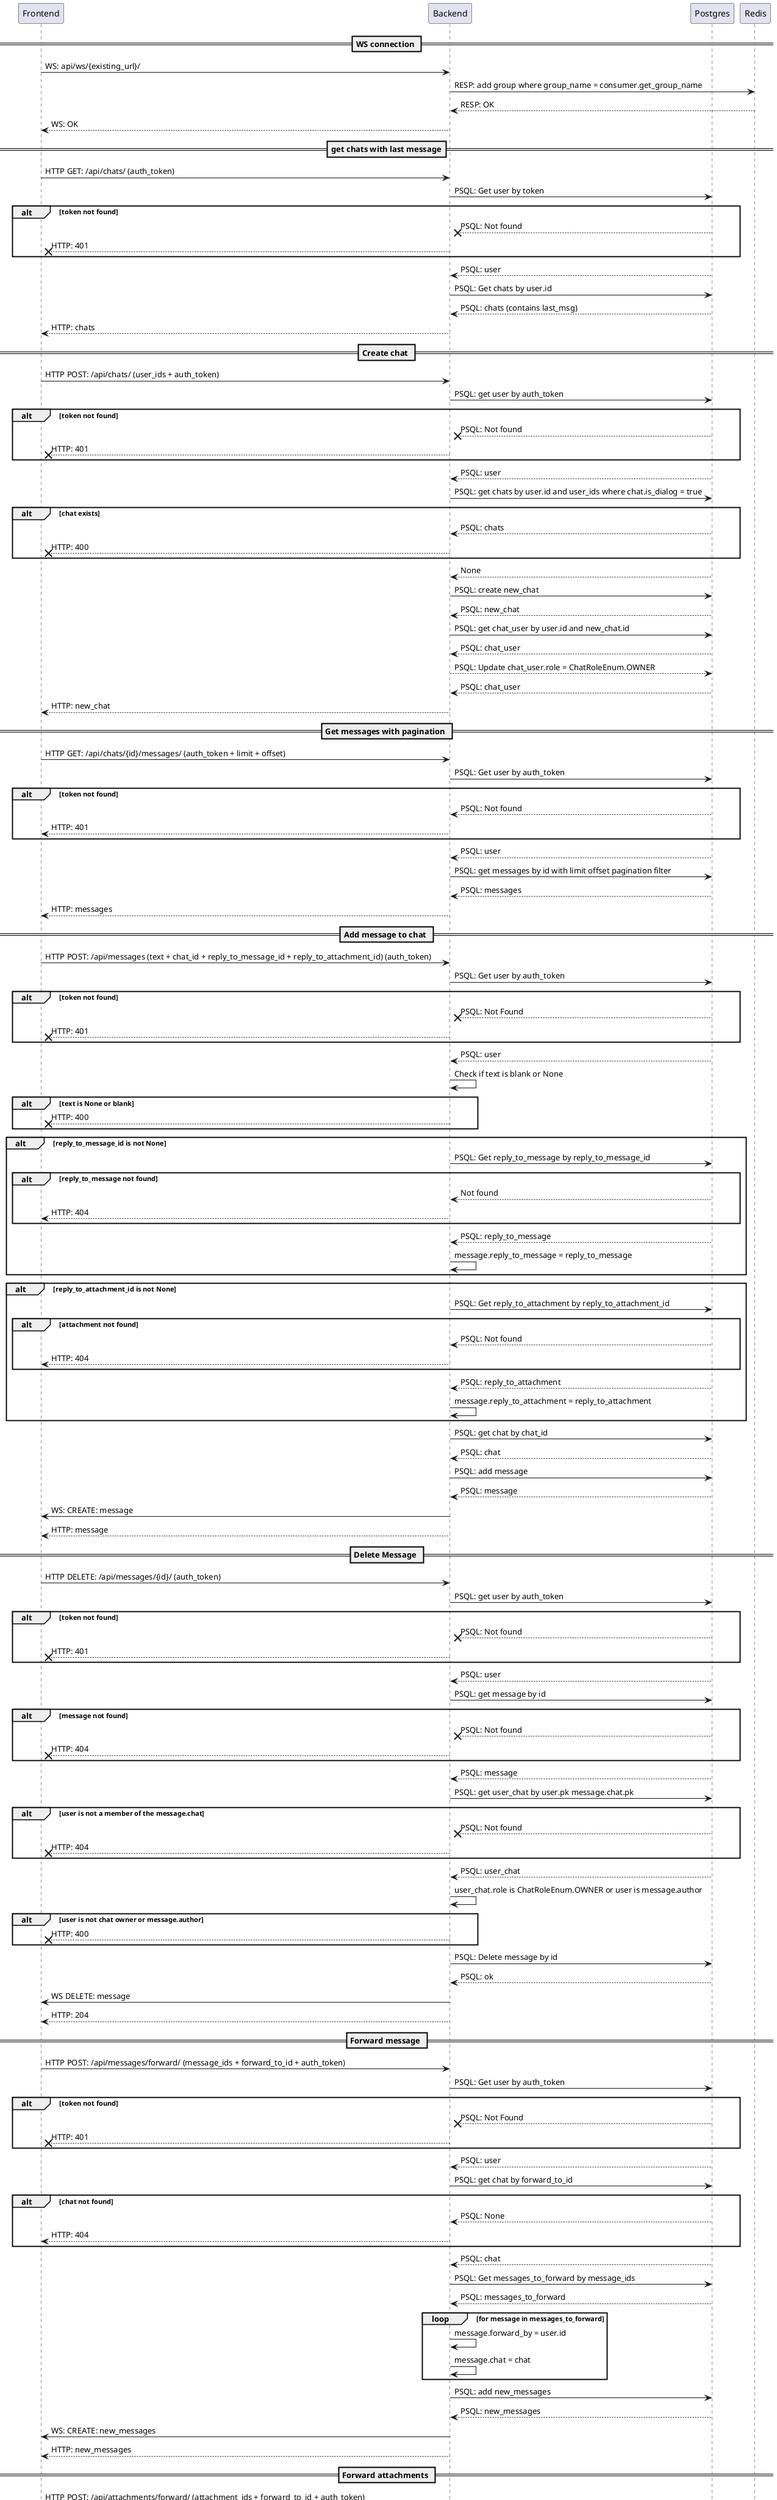 @startuml
participant Frontend
participant Backend
participant Postgres
participant Redis


== WS connection ==
Frontend -> Backend: WS: api/ws/{existing_url}/
Backend -> Redis: RESP: add group where group_name = consumer.get_group_name
Redis --> Backend: RESP: OK
Backend --> Frontend: WS: OK

== get chats with last message==
Frontend -> Backend: HTTP GET: /api/chats/ (auth_token)
Backend -> Postgres: PSQL: Get user by token

alt token not found
Postgres --x Backend: PSQL: Not found
Backend --x Frontend: HTTP: 401
end alt

Postgres --> Backend: PSQL: user
Backend -> Postgres: PSQL: Get chats by user.id
Postgres --> Backend: PSQL: chats (contains last_msg)
Backend --> Frontend: HTTP: chats


== Create chat ==
Frontend -> Backend: HTTP POST: /api/chats/ (user_ids + auth_token)
Backend -> Postgres: PSQL: get user by auth_token

alt token not found
Postgres --x Backend: PSQL: Not found
Backend --x Frontend: HTTP: 401
end alt

Postgres --> Backend: PSQL: user
Backend -> Postgres: PSQL: get chats by user.id and user_ids where chat.is_dialog = true

alt chat exists
Postgres --> Backend: PSQL: chats
Backend --x Frontend: HTTP: 400
end alt

Postgres --> Backend: None
Backend -> Postgres: PSQL: create new_chat
Postgres --> Backend: PSQL: new_chat
Backend -> Postgres: PSQL: get chat_user by user.id and new_chat.id
Postgres --> Backend: PSQL: chat_user
Backend --> Postgres: PSQL: Update chat_user.role = ChatRoleEnum.OWNER
Postgres --> Backend: PSQL: chat_user
Backend --> Frontend: HTTP: new_chat


== Get messages with pagination ==
Frontend -> Backend: HTTP GET: /api/chats/{id}/messages/ (auth_token + limit + offset)
Backend -> Postgres: PSQL: Get user by auth_token

alt token not found
Postgres --> Backend: PSQL: Not found
Backend --> Frontend: HTTP: 401
end alt

Postgres --> Backend: PSQL: user
Backend -> Postgres: PSQL: get messages by id with limit offset pagination filter
Postgres --> Backend: PSQL: messages
Backend --> Frontend: HTTP: messages


== Add message to chat ==
Frontend -> Backend: HTTP POST: /api/messages (text + chat_id + reply_to_message_id + reply_to_attachment_id) (auth_token)
Backend -> Postgres: PSQL: Get user by auth_token

alt token not found
Postgres --x Backend: PSQL: Not Found
Backend --x Frontend: HTTP: 401
end alt

Postgres --> Backend: PSQL: user
Backend -> Backend: Check if text is blank or None

alt text is None or blank
Backend --x Frontend: HTTP: 400
end alt

alt reply_to_message_id is not None
Backend -> Postgres: PSQL: Get reply_to_message by reply_to_message_id

alt reply_to_message not found
Postgres --> Backend: Not found
Backend --> Frontend: HTTP: 404
end alt

Postgres --> Backend: PSQL: reply_to_message
Backend -> Backend: message.reply_to_message = reply_to_message
end alt

alt reply_to_attachment_id is not None
Backend -> Postgres: PSQL: Get reply_to_attachment by reply_to_attachment_id

alt attachment not found
Postgres --> Backend: PSQL: Not found
Backend --> Frontend: HTTP: 404
end alt

Postgres --> Backend: PSQL: reply_to_attachment
Backend -> Backend: message.reply_to_attachment = reply_to_attachment
end alt

Backend -> Postgres: PSQL: get chat by chat_id
Postgres --> Backend: PSQL: chat
Backend -> Postgres: PSQL: add message
Postgres --> Backend: PSQL: message
Backend -> Frontend: WS: CREATE: message
Backend --> Frontend: HTTP: message


== Delete Message ==
Frontend -> Backend: HTTP DELETE: /api/messages/{id}/ (auth_token)
Backend -> Postgres: PSQL: get user by auth_token

alt token not found
Postgres --x Backend: PSQL: Not found
Backend --x Frontend: HTTP: 401
end alt

Postgres --> Backend: PSQL: user

Backend -> Postgres: PSQL: get message by id

alt message not found
Postgres --x Backend: PSQL: Not found
Backend --x Frontend: HTTP: 404
end alt

Postgres --> Backend: PSQL: message
Backend -> Postgres: PSQL: get user_chat by user.pk message.chat.pk

alt user is not a member of the message.chat
Postgres --x Backend: PSQL: Not found
Backend --x Frontend: HTTP: 404
end alt

Postgres --> Backend: PSQL: user_chat
Backend -> Backend: user_chat.role is ChatRoleEnum.OWNER or user is message.author

alt user is not chat owner or message.author
Backend --x Frontend: HTTP: 400
end alt

Backend -> Postgres: PSQL: Delete message by id
Postgres --> Backend: PSQL: ok
Backend -> Frontend: WS DELETE: message
Backend --> Frontend: HTTP: 204


== Forward message ==
Frontend -> Backend: HTTP POST: /api/messages/forward/ (message_ids + forward_to_id + auth_token)
Backend -> Postgres: PSQL: Get user by auth_token

alt token not found
Postgres --x Backend: PSQL: Not Found
Backend --x Frontend: HTTP: 401
end alt

Postgres --> Backend: PSQL: user

Backend -> Postgres: PSQL: get chat by forward_to_id

alt chat not found
Postgres --> Backend: PSQL: None
Backend --> Frontend: HTTP: 404
end alt

Postgres --> Backend: PSQL: chat

Backend -> Postgres: PSQL: Get messages_to_forward by message_ids
Postgres --> Backend: PSQL: messages_to_forward

loop for message in messages_to_forward
Backend -> Backend: message.forward_by = user.id
Backend -> Backend: message.chat = chat
end loop

Backend -> Postgres: PSQL: add new_messages
Postgres --> Backend: PSQL: new_messages
Backend -> Frontend: WS: CREATE: new_messages
Backend --> Frontend: HTTP: new_messages

== Forward attachments ==
Frontend -> Backend: HTTP POST: /api/attachments/forward/ (attachment_ids + forward_to_id + auth_token)
Backend -> Postgres: PSQL: Get user by auth_token

alt token not found
Postgres --x Backend: PSQL: Not Found
Backend --x Frontend: HTTP: 401
end alt

Postgres --> Backend: PSQL: user

Backend -> Postgres: PSQL: get chat by forward_to_id

alt chat not found
Postgres --> Backend: PSQL: None
Backend --> Frontend: HTTP: 404
end alt

Postgres --> Backend: PSQL: chat

Backend -> Postgres: PSQL: Get attachments_to_forward by attachment_ids
Postgres --> Backend: PSQL: attachments_to_forward

loop for attachment in attachments_to_forward
Backend -> Backend: attachment.forward_by = user.id
Backend -> Backend: attachment.chat = chat
end loop

Backend -> Postgres: PSQL: add new_attachments
Postgres --> Backend: PSQL: new_attachments
Backend -> Frontend: WS: CREATE: new_attachments
Backend --> Frontend: HTTP: new_attachments

== Registration ==
Frontend -> Backend: HTTP POST: /api/auth/sign_up/ (email+password)
Backend -> Postgres: PSQL: Get user by email

alt User with similar email exists
Postgres --x Backend: PSQL: User
Backend --x Frontend: HTTP: 400
end alt

Postgres --> Backend: PSQL: None
Backend -> Postgres: PSQL: add new_user
Postgres --> Backend: PSQL: new_user
Backend --> Frontend: HTTP: new_user


== login ==
Frontend -> Backend: HTTP POST: /api/auth/login/ (email+password)
Backend -> Postgres: PSQL: Get user by email

alt user not found
Postgres --x Backend: PSQL: Not found
Backend --x Frontend: HTTP: 404
end alt

Postgres --> Backend: PSQL: user_data
Backend -> Backend: Compare password  with user_data.password

alt data is not similar
Backend --x Frontend: HTTP: 400
end alt

Backend --> Frontend: HTTP: Token


== Get users with pagination ==
Frontend -> Backend: HTTP GET: /api/users/ (limit + offset + email + auth_token)
Backend -> Postgres: PSQL: Get user by auth_token

alt token not found
Postgres --x Backend: PSQL: Not Found
Backend --x Frontend: HTTP: 401
end alt

Postgres --> Backend: PSQL: user
Backend -> Postgres: PSQL: Get users with limit + offset + email filter
Postgres --> Backend: PSQL:users
Backend --> Frontend: users

== Upload profile picture ==
Frontend -> Backend: HTTP POST: /api/users/{id}/profile_picture (profile_picture + auth_token)
Backend -> Postgres: PSQL: Get user by auth_token

alt token not found
Postgres --x Backend: PSQL: Not Found
Backend --x Frontend: HTTP: 401
end alt

Postgres --> Backend: PSQL: user

Backend -> Backend: save profile_picture to media storage
Backend -> Postgres: PSQL: Update user.profile_picture = profile_picture
Postgres --> Backend: PSQL OK
Backend --> Frontend: HTTP: user


== add attachment ==
Frontend -> Backend: HTTP POST: /api/attachments (auth_token + file + chat_id + reply_to_message_id + reply_to_attachment_id)
Backend -> Postgres: PSQL: Get user by auth_token

alt token not found
Postgres --x Backend: PSQL: Not Found
Backend --x Frontend: HTTP: 401
end alt

Postgres --> Backend: PSQL: user
Backend -> Postgres: PSQL: Get chat by attachment.chat.id

alt chat not found
Postgres --x Backend: PSQL: Not Found
Backend --x Frontend: HTTP: 404
end alt

Postgres --> Backend: PSQL: chat

alt reply_to_message is not None
Backend -> Postgres: PSQL: Get reply_to_message by reply_to_message_id

alt reply_to_message not found
Postgres --> Backend: PSQL: Not found
Backend --> Frontend: HTTP: 404
end alt

Postgres --> Backend: PSQL: reply_to_message
Backend -> Backend: attachment.reply_to_message = reply_to_message
end alt

alt reply_to_attachment is not None
Backend -> Postgres: PSQL: Get reply_to_attachment by reply_to_attachment_id

alt attachment not found
Postgres --> Backend: PSQL: Not found
Backend --> Frontend: HTTP: 404
end alt

Postgres --> Backend: PSQL: reply_to_attachment
Backend -> Backend: attachment.reply_to_attachment = reply_to_attachment
end alt

Backend -> Backend: attachment.author = user
Backend -> Backend: save attachment.file to media storage
Backend -> Postgres: PSQL: add attachment
Postgres --> Backend: PSQL: attachment

Backend -> Frontend: WS: CREATE: attachment
Backend --> Frontend: HTTP: attachment

== Delete attachment ==
Frontend -> Backend: HTTP DELETE: /api/attachments/{id}
Backend -> Postgres: PSQL: Get user by auth_token

alt token not found
Postgres --x Backend: PSQL: Not Found
Backend --x Frontend: HTTP: 401
end alt

Postgres --> Backend: PSQL: user
Backend -> Postgres: PSQL: Get attachment by id

alt attachment not found
Postgres --x Backend: PSQL: Not Found
Backend --x Frontend: HTTP: 404
end alt

Postgres --> Backend: PSQL: attachment
Backend -> Postgres: PSQL: Get chat by attachment.chat.id
Postgres --> Backend: PSQL: chat
Backend -> Backend: chat.users contains user

alt user isn't member of the chat
Backend --x Frontend: HTTP: 400
end alt

Backend -> Postgres: PSQL: Delete attachment
Postgres --> Backend: PSQL: OK
Backend -> Frontend: WS: DELETE: attachment
Backend --> Frontend: HTTP: 204

== Get attachments with pagination ==
Frontend -> Backend: HTTP GET: /api/chats/{id}/attachments (limit + offset + auth_token)
Backend -> Postgres: PSQL: Get user by auth_token

alt token not found
Postgres --x Backend: PSQL: Not Found
Backend --x Frontend: HTTP: 401
end alt

Postgres --> Backend: PSQL: user
Backend -> Postgres: PSQL: Get chat by id

alt chat not found
Postgres --x Backend: PSQL: Not Found
Backend --x Frontend: HTTP: 404
end alt

Postgres --> Backend: PSQL: chat
Backend -> Postgres: PSQL: get attachments with limit offset filters
Postgres --> Backend: PSQL:  attachments
Backend --> Frontend: HTTP: attachments

== set user role in chat ==
Frontend -> Backend: HTTP PATCH: /api/chats/{id}/users/{user_id} (auth_token + new_role)
Backend -> Postgres: PSQL: Get user by auth_token

alt token not found
Postgres --x Backend: PSQL: Not Found
Backend --x Frontend: HTTP: 401
end alt

Postgres --> Backend: PSQL: user
Backend -> Postgres: PSQL: get role by user.id
Postgres --> Backend: PSQL: role

Backend -> Backend: check role
alt role is not ChatRoleEnum.owner or RoleEnum.admin
Backend --x Frontend: HTTP: 403
end alt

Backend -> Postgres: PSQL: get role by user_id
Postgres --> Backend: PSQL: role
Backend -> Backend: check role

alt role is ChatRoleEnum.owner (owner role is immutable)
Backend --x Frontend: HTTP: 403
end alt

Backend -> Postgres: PSQL: Get chat_user by id and user_id

alt chat_user not found
Postgres --x Backend: PSQL: Not Found
Backend --x Frontend: HTTP: 404
end alt

Postgres -> Backend: PSQL: chat_user
Backend -> Postgres: PSQL: Update chat_user.role = new_role
Postgres --> Backend: PSQL: chat_user
Backend --> Frontend: HTTP: chat_user

== add users to chat ==
Frontend -> Backend: HTTP PATCH: /api/chats/{id}/users (user_ids + auth_token)
Backend -> Postgres: PSQL: Get user by auth_token

alt token not found
Postgres --x Backend: PSQL: Not Found
Backend --x Frontend: HTTP: 401
end alt

Postgres --> Backend: PSQL: user
Backend -> Postgres: PSQL: get role by user.id
Postgres --> Backend: PSQL: role

Backend -> Backend: check role
alt role is not ChatRoleEnum.OWNER or ChatRoleEnum.ADMIN
Backend --x Frontend: HTTP: 403
end alt

Backend -> Postgres: PSQL: Get chat by id

alt chat not found
Postgres --x Backend: PSQL: Not Found
Backend --x Frontend: HTTP: 404
end alt

Postgres --> Backend: PSQL: chat
Backend -> Postgres: PSQL: get new_chat_users by user_ids
Postgres --> Backend: PSQL: new_chat_users
Backend -> Postgres: PSQL: Update chat.users append new_chat_users
Postgres --> Backend: PSQL: users
Backend --> Frontend: HTTP: users

== delete user from chat ==
Frontend -> Backend: HTTP DELETE: /api/chats/{id}/users/{user_id} (auth_token)
Backend -> Postgres: PSQL: Get user by auth_token

alt token not found
Postgres --x Backend: PSQL: Not Found
Backend --x Frontend: HTTP: 401
end alt

Postgres --> Backend: PSQL: user
Backend -> Postgres: PSQL: get role by user.id
Postgres --> Backend: PSQL: role

Backend -> Backend: check role
alt role is not ChatRoleEnum.owner or RoleEnum.admin
Backend --x Frontend: HTTP: 403
end alt

Backend -> Postgres: PSQL: get role by id user_id
Postgres --> Backend: PSQL: role
Backend -> Backend: check role

alt role is ChatRoleEnum.owner (owner role is immutable)
Backend --x Frontend: HTTP: 403
end alt

Backend -> Postgres: PSQL: remove chat_user by id and user_id

alt chat_user not found
Postgres --x Backend: PSQL: Not Found
Backend --x Frontend: HTTP: 404
end alt

Postgres --> Backend: PSQL: OK
Backend --> Frontend: HTTP: 204
@enduml